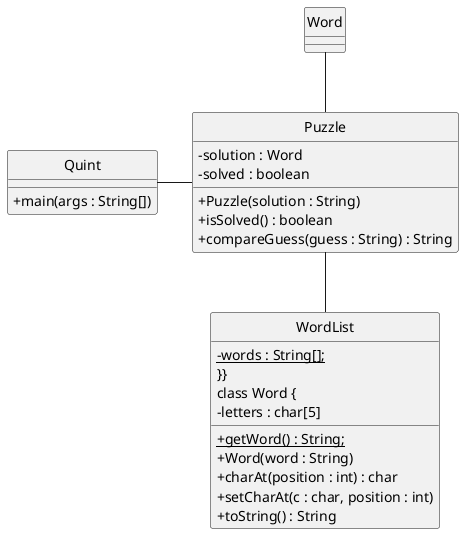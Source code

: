 @startuml
skinparam classAttributeIconSize 0
hide circle

class WordList {
  -{static} words : String[];
  +{static} getWord() : String;
}}
class Word {
  -letters : char[5]
  +Word(word : String)
  +charAt(position : int) : char
  +setCharAt(c : char, position : int)
  +toString() : String
}
class Puzzle {
  -solution : Word
  -solved : boolean
  +Puzzle(solution : String)
  +isSolved() : boolean
  +compareGuess(guess : String) : String
}
class Quint {
  +main(args : String[])
}

Quint - Puzzle
Puzzle -- WordList
Word -- Puzzle

@enduml

